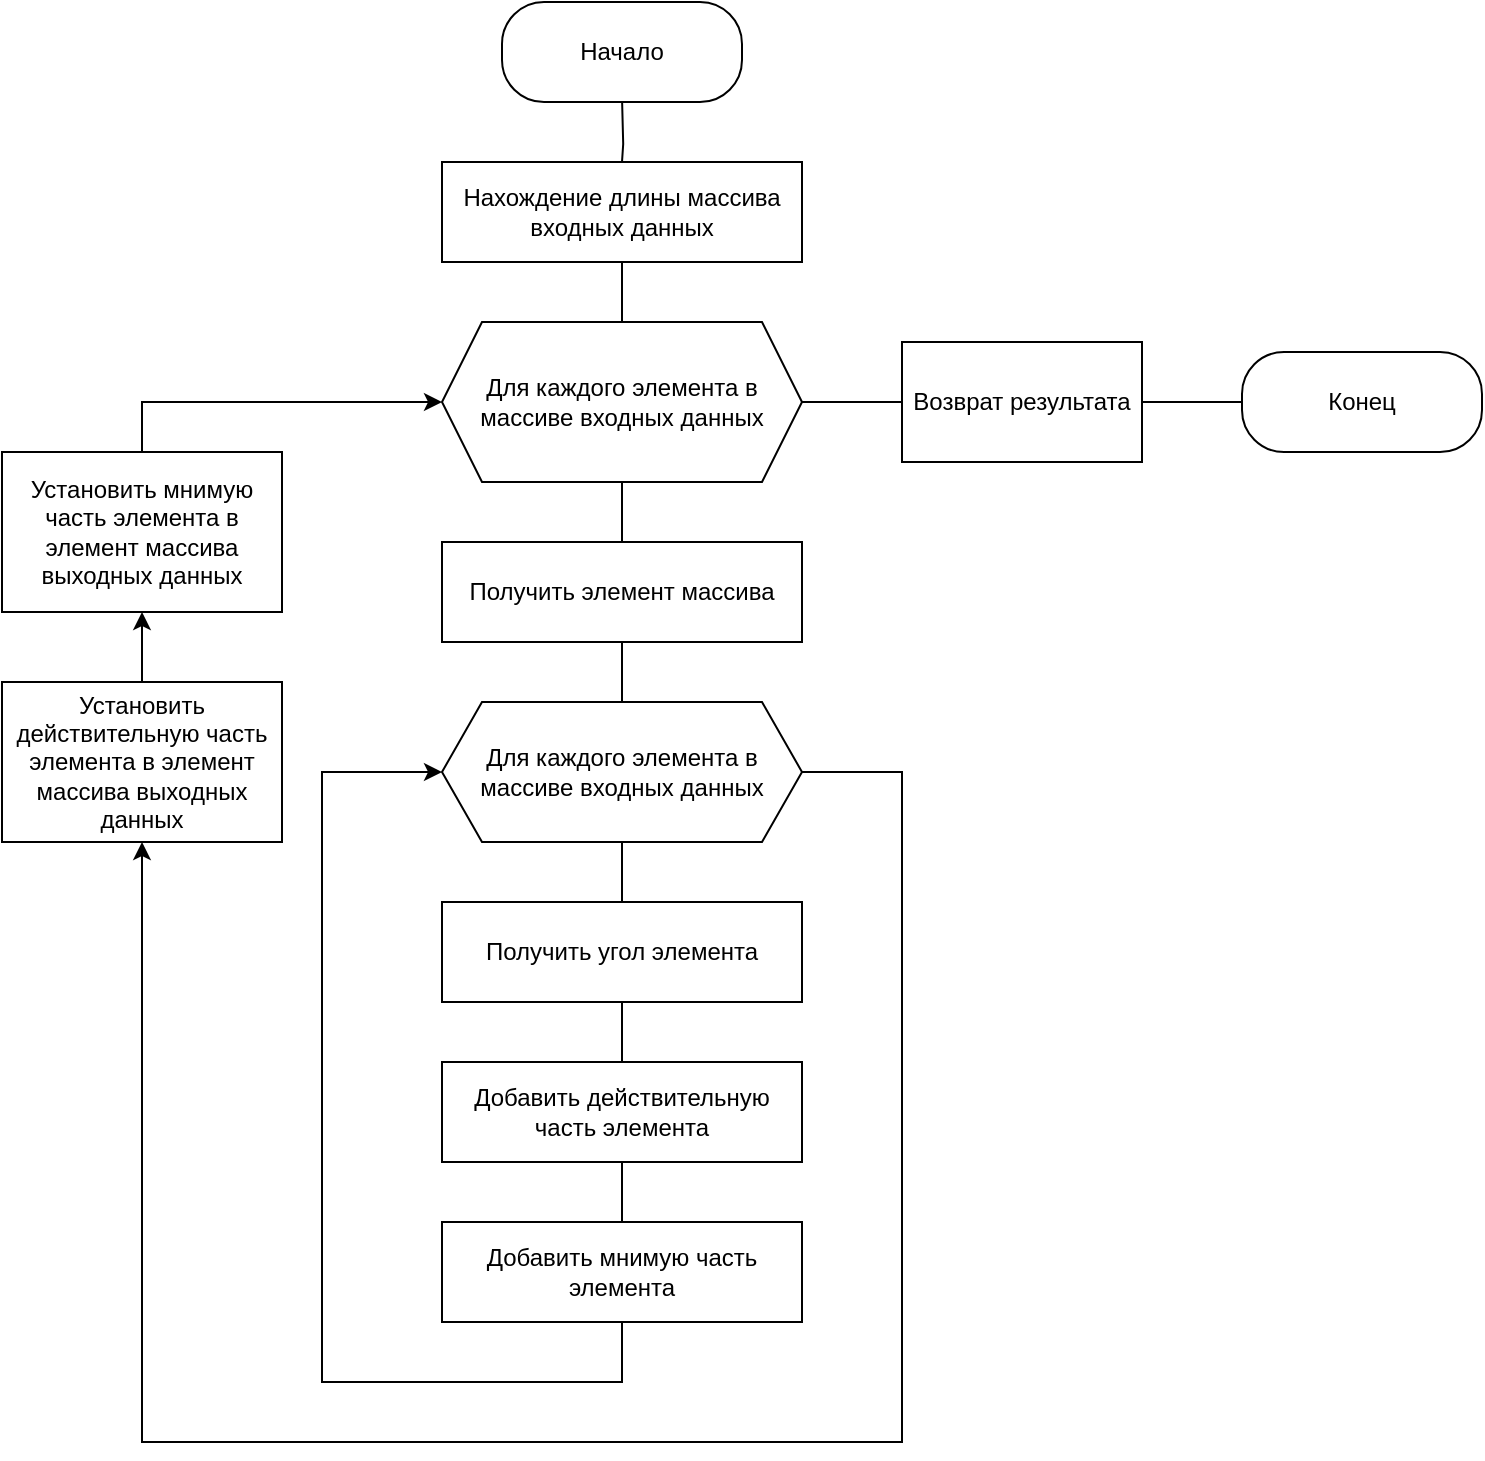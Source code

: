 <mxfile version="22.1.5" type="device">
  <diagram name="Страница — 1" id="Di522mymrpqLkayXZd10">
    <mxGraphModel dx="1235" dy="624" grid="1" gridSize="10" guides="1" tooltips="1" connect="1" arrows="1" fold="1" page="1" pageScale="1" pageWidth="1169" pageHeight="827" math="0" shadow="0">
      <root>
        <mxCell id="0" />
        <mxCell id="1" parent="0" />
        <mxCell id="O-jn6iHUSuJG6fKr3hJb-25" value="" style="edgeStyle=orthogonalEdgeStyle;rounded=0;orthogonalLoop=1;jettySize=auto;html=1;endArrow=none;endFill=0;" parent="1" source="O-jn6iHUSuJG6fKr3hJb-1" target="O-jn6iHUSuJG6fKr3hJb-4" edge="1">
          <mxGeometry relative="1" as="geometry" />
        </mxCell>
        <mxCell id="O-jn6iHUSuJG6fKr3hJb-1" value="Нахождение длины массива входных данных" style="rounded=0;whiteSpace=wrap;html=1;" parent="1" vertex="1">
          <mxGeometry x="470" y="150" width="180" height="50" as="geometry" />
        </mxCell>
        <mxCell id="O-jn6iHUSuJG6fKr3hJb-23" value="" style="edgeStyle=orthogonalEdgeStyle;rounded=0;orthogonalLoop=1;jettySize=auto;html=1;endArrow=none;endFill=0;" parent="1" target="O-jn6iHUSuJG6fKr3hJb-1" edge="1">
          <mxGeometry relative="1" as="geometry">
            <mxPoint x="560.059" y="120" as="sourcePoint" />
          </mxGeometry>
        </mxCell>
        <mxCell id="O-jn6iHUSuJG6fKr3hJb-26" value="" style="edgeStyle=orthogonalEdgeStyle;rounded=0;orthogonalLoop=1;jettySize=auto;html=1;endArrow=none;endFill=0;" parent="1" source="O-jn6iHUSuJG6fKr3hJb-4" target="O-jn6iHUSuJG6fKr3hJb-12" edge="1">
          <mxGeometry relative="1" as="geometry" />
        </mxCell>
        <mxCell id="cD7gh_aK55TQcngBkNIc-9" value="" style="edgeStyle=orthogonalEdgeStyle;rounded=0;orthogonalLoop=1;jettySize=auto;html=1;endArrow=none;endFill=0;" edge="1" parent="1" source="O-jn6iHUSuJG6fKr3hJb-4" target="cD7gh_aK55TQcngBkNIc-8">
          <mxGeometry relative="1" as="geometry" />
        </mxCell>
        <mxCell id="O-jn6iHUSuJG6fKr3hJb-4" value="Для каждого элемента в массиве входных данных" style="shape=hexagon;perimeter=hexagonPerimeter2;whiteSpace=wrap;html=1;fixedSize=1;" parent="1" vertex="1">
          <mxGeometry x="470" y="230" width="180" height="80" as="geometry" />
        </mxCell>
        <mxCell id="O-jn6iHUSuJG6fKr3hJb-27" value="" style="edgeStyle=orthogonalEdgeStyle;rounded=0;orthogonalLoop=1;jettySize=auto;html=1;endArrow=none;endFill=0;" parent="1" source="O-jn6iHUSuJG6fKr3hJb-12" target="O-jn6iHUSuJG6fKr3hJb-21" edge="1">
          <mxGeometry relative="1" as="geometry" />
        </mxCell>
        <mxCell id="cD7gh_aK55TQcngBkNIc-4" value="" style="edgeStyle=orthogonalEdgeStyle;rounded=0;orthogonalLoop=1;jettySize=auto;html=1;endArrow=none;endFill=0;" edge="1" parent="1" source="O-jn6iHUSuJG6fKr3hJb-12" target="O-jn6iHUSuJG6fKr3hJb-21">
          <mxGeometry relative="1" as="geometry" />
        </mxCell>
        <mxCell id="O-jn6iHUSuJG6fKr3hJb-12" value="Получить элемент массива" style="rounded=0;whiteSpace=wrap;html=1;" parent="1" vertex="1">
          <mxGeometry x="470" y="340" width="180" height="50" as="geometry" />
        </mxCell>
        <mxCell id="O-jn6iHUSuJG6fKr3hJb-33" value="" style="edgeStyle=orthogonalEdgeStyle;rounded=0;orthogonalLoop=1;jettySize=auto;html=1;fontSize=11;jumpSize=6;" parent="1" source="O-jn6iHUSuJG6fKr3hJb-13" target="O-jn6iHUSuJG6fKr3hJb-15" edge="1">
          <mxGeometry relative="1" as="geometry" />
        </mxCell>
        <mxCell id="O-jn6iHUSuJG6fKr3hJb-13" value="Установить действительную часть элемента в элемент массива выходных данных" style="rounded=0;whiteSpace=wrap;html=1;" parent="1" vertex="1">
          <mxGeometry x="250" y="410" width="140" height="80" as="geometry" />
        </mxCell>
        <mxCell id="O-jn6iHUSuJG6fKr3hJb-34" style="edgeStyle=orthogonalEdgeStyle;rounded=0;orthogonalLoop=1;jettySize=auto;html=1;exitX=0.5;exitY=0;exitDx=0;exitDy=0;" parent="1" source="O-jn6iHUSuJG6fKr3hJb-15" target="O-jn6iHUSuJG6fKr3hJb-4" edge="1">
          <mxGeometry relative="1" as="geometry" />
        </mxCell>
        <mxCell id="O-jn6iHUSuJG6fKr3hJb-15" value="Установить мнимую часть элемента в элемент массива выходных данных" style="rounded=0;whiteSpace=wrap;html=1;" parent="1" vertex="1">
          <mxGeometry x="250" y="295" width="140" height="80" as="geometry" />
        </mxCell>
        <mxCell id="O-jn6iHUSuJG6fKr3hJb-31" style="edgeStyle=orthogonalEdgeStyle;rounded=0;orthogonalLoop=1;jettySize=auto;html=1;exitX=0.5;exitY=1;exitDx=0;exitDy=0;entryX=0;entryY=0.5;entryDx=0;entryDy=0;" parent="1" source="O-jn6iHUSuJG6fKr3hJb-16" target="O-jn6iHUSuJG6fKr3hJb-21" edge="1">
          <mxGeometry relative="1" as="geometry">
            <Array as="points">
              <mxPoint x="560" y="760" />
              <mxPoint x="410" y="760" />
              <mxPoint x="410" y="455" />
            </Array>
          </mxGeometry>
        </mxCell>
        <mxCell id="O-jn6iHUSuJG6fKr3hJb-16" value="Добавить мнимую часть элемента" style="rounded=0;whiteSpace=wrap;html=1;" parent="1" vertex="1">
          <mxGeometry x="470" y="680" width="180" height="50" as="geometry" />
        </mxCell>
        <mxCell id="O-jn6iHUSuJG6fKr3hJb-29" value="" style="edgeStyle=orthogonalEdgeStyle;rounded=0;orthogonalLoop=1;jettySize=auto;html=1;endArrow=none;endFill=0;" parent="1" source="O-jn6iHUSuJG6fKr3hJb-19" target="O-jn6iHUSuJG6fKr3hJb-20" edge="1">
          <mxGeometry relative="1" as="geometry" />
        </mxCell>
        <mxCell id="O-jn6iHUSuJG6fKr3hJb-19" value="Получить угол элемента" style="rounded=0;whiteSpace=wrap;html=1;" parent="1" vertex="1">
          <mxGeometry x="470" y="520" width="180" height="50" as="geometry" />
        </mxCell>
        <mxCell id="O-jn6iHUSuJG6fKr3hJb-30" value="" style="edgeStyle=orthogonalEdgeStyle;rounded=0;orthogonalLoop=1;jettySize=auto;html=1;endArrow=none;endFill=0;" parent="1" source="O-jn6iHUSuJG6fKr3hJb-20" target="O-jn6iHUSuJG6fKr3hJb-16" edge="1">
          <mxGeometry relative="1" as="geometry" />
        </mxCell>
        <mxCell id="O-jn6iHUSuJG6fKr3hJb-20" value="Добавить действительную часть элемента" style="rounded=0;whiteSpace=wrap;html=1;" parent="1" vertex="1">
          <mxGeometry x="470" y="600" width="180" height="50" as="geometry" />
        </mxCell>
        <mxCell id="O-jn6iHUSuJG6fKr3hJb-28" value="" style="edgeStyle=orthogonalEdgeStyle;rounded=0;orthogonalLoop=1;jettySize=auto;html=1;endArrow=none;endFill=0;" parent="1" source="O-jn6iHUSuJG6fKr3hJb-21" target="O-jn6iHUSuJG6fKr3hJb-19" edge="1">
          <mxGeometry relative="1" as="geometry" />
        </mxCell>
        <mxCell id="cD7gh_aK55TQcngBkNIc-7" value="" style="edgeStyle=orthogonalEdgeStyle;rounded=0;orthogonalLoop=1;jettySize=auto;html=1;entryX=0.5;entryY=1;entryDx=0;entryDy=0;exitX=1;exitY=0.5;exitDx=0;exitDy=0;" edge="1" parent="1" source="O-jn6iHUSuJG6fKr3hJb-21" target="O-jn6iHUSuJG6fKr3hJb-13">
          <mxGeometry relative="1" as="geometry">
            <mxPoint x="780" y="455" as="targetPoint" />
            <Array as="points">
              <mxPoint x="700" y="455" />
              <mxPoint x="700" y="790" />
              <mxPoint x="320" y="790" />
            </Array>
          </mxGeometry>
        </mxCell>
        <mxCell id="O-jn6iHUSuJG6fKr3hJb-21" value="Для каждого элемента в массиве входных данных" style="shape=hexagon;perimeter=hexagonPerimeter2;whiteSpace=wrap;html=1;fixedSize=1;" parent="1" vertex="1">
          <mxGeometry x="470" y="420" width="180" height="70" as="geometry" />
        </mxCell>
        <mxCell id="O-jn6iHUSuJG6fKr3hJb-35" value="Начало" style="rounded=1;whiteSpace=wrap;html=1;strokeWidth=1;arcSize=42;" parent="1" vertex="1">
          <mxGeometry x="500" y="70" width="120" height="50" as="geometry" />
        </mxCell>
        <mxCell id="O-jn6iHUSuJG6fKr3hJb-36" value="Конец" style="rounded=1;whiteSpace=wrap;html=1;strokeWidth=1;arcSize=42;" parent="1" vertex="1">
          <mxGeometry x="870" y="245" width="120" height="50" as="geometry" />
        </mxCell>
        <mxCell id="cD7gh_aK55TQcngBkNIc-10" value="" style="edgeStyle=orthogonalEdgeStyle;rounded=0;orthogonalLoop=1;jettySize=auto;html=1;endArrow=none;endFill=0;" edge="1" parent="1" source="cD7gh_aK55TQcngBkNIc-8" target="O-jn6iHUSuJG6fKr3hJb-36">
          <mxGeometry relative="1" as="geometry" />
        </mxCell>
        <mxCell id="cD7gh_aK55TQcngBkNIc-8" value="Возврат результата" style="rounded=0;whiteSpace=wrap;html=1;" vertex="1" parent="1">
          <mxGeometry x="700" y="240" width="120" height="60" as="geometry" />
        </mxCell>
      </root>
    </mxGraphModel>
  </diagram>
</mxfile>
